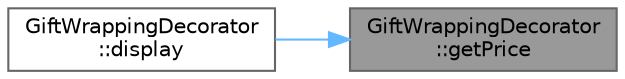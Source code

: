 digraph "GiftWrappingDecorator::getPrice"
{
 // INTERACTIVE_SVG=YES
 // LATEX_PDF_SIZE
  bgcolor="transparent";
  edge [fontname=Helvetica,fontsize=10,labelfontname=Helvetica,labelfontsize=10];
  node [fontname=Helvetica,fontsize=10,shape=box,height=0.2,width=0.4];
  rankdir="RL";
  Node1 [id="Node000001",label="GiftWrappingDecorator\l::getPrice",height=0.2,width=0.4,color="gray40", fillcolor="grey60", style="filled", fontcolor="black",tooltip="Gets total price including gift wrapping."];
  Node1 -> Node2 [id="edge1_Node000001_Node000002",dir="back",color="steelblue1",style="solid",tooltip=" "];
  Node2 [id="Node000002",label="GiftWrappingDecorator\l::display",height=0.2,width=0.4,color="grey40", fillcolor="white", style="filled",URL="$class_gift_wrapping_decorator.html#af225f1d17359c97fe6fdee4323909a37",tooltip="Displays product with gift wrapping information."];
}
